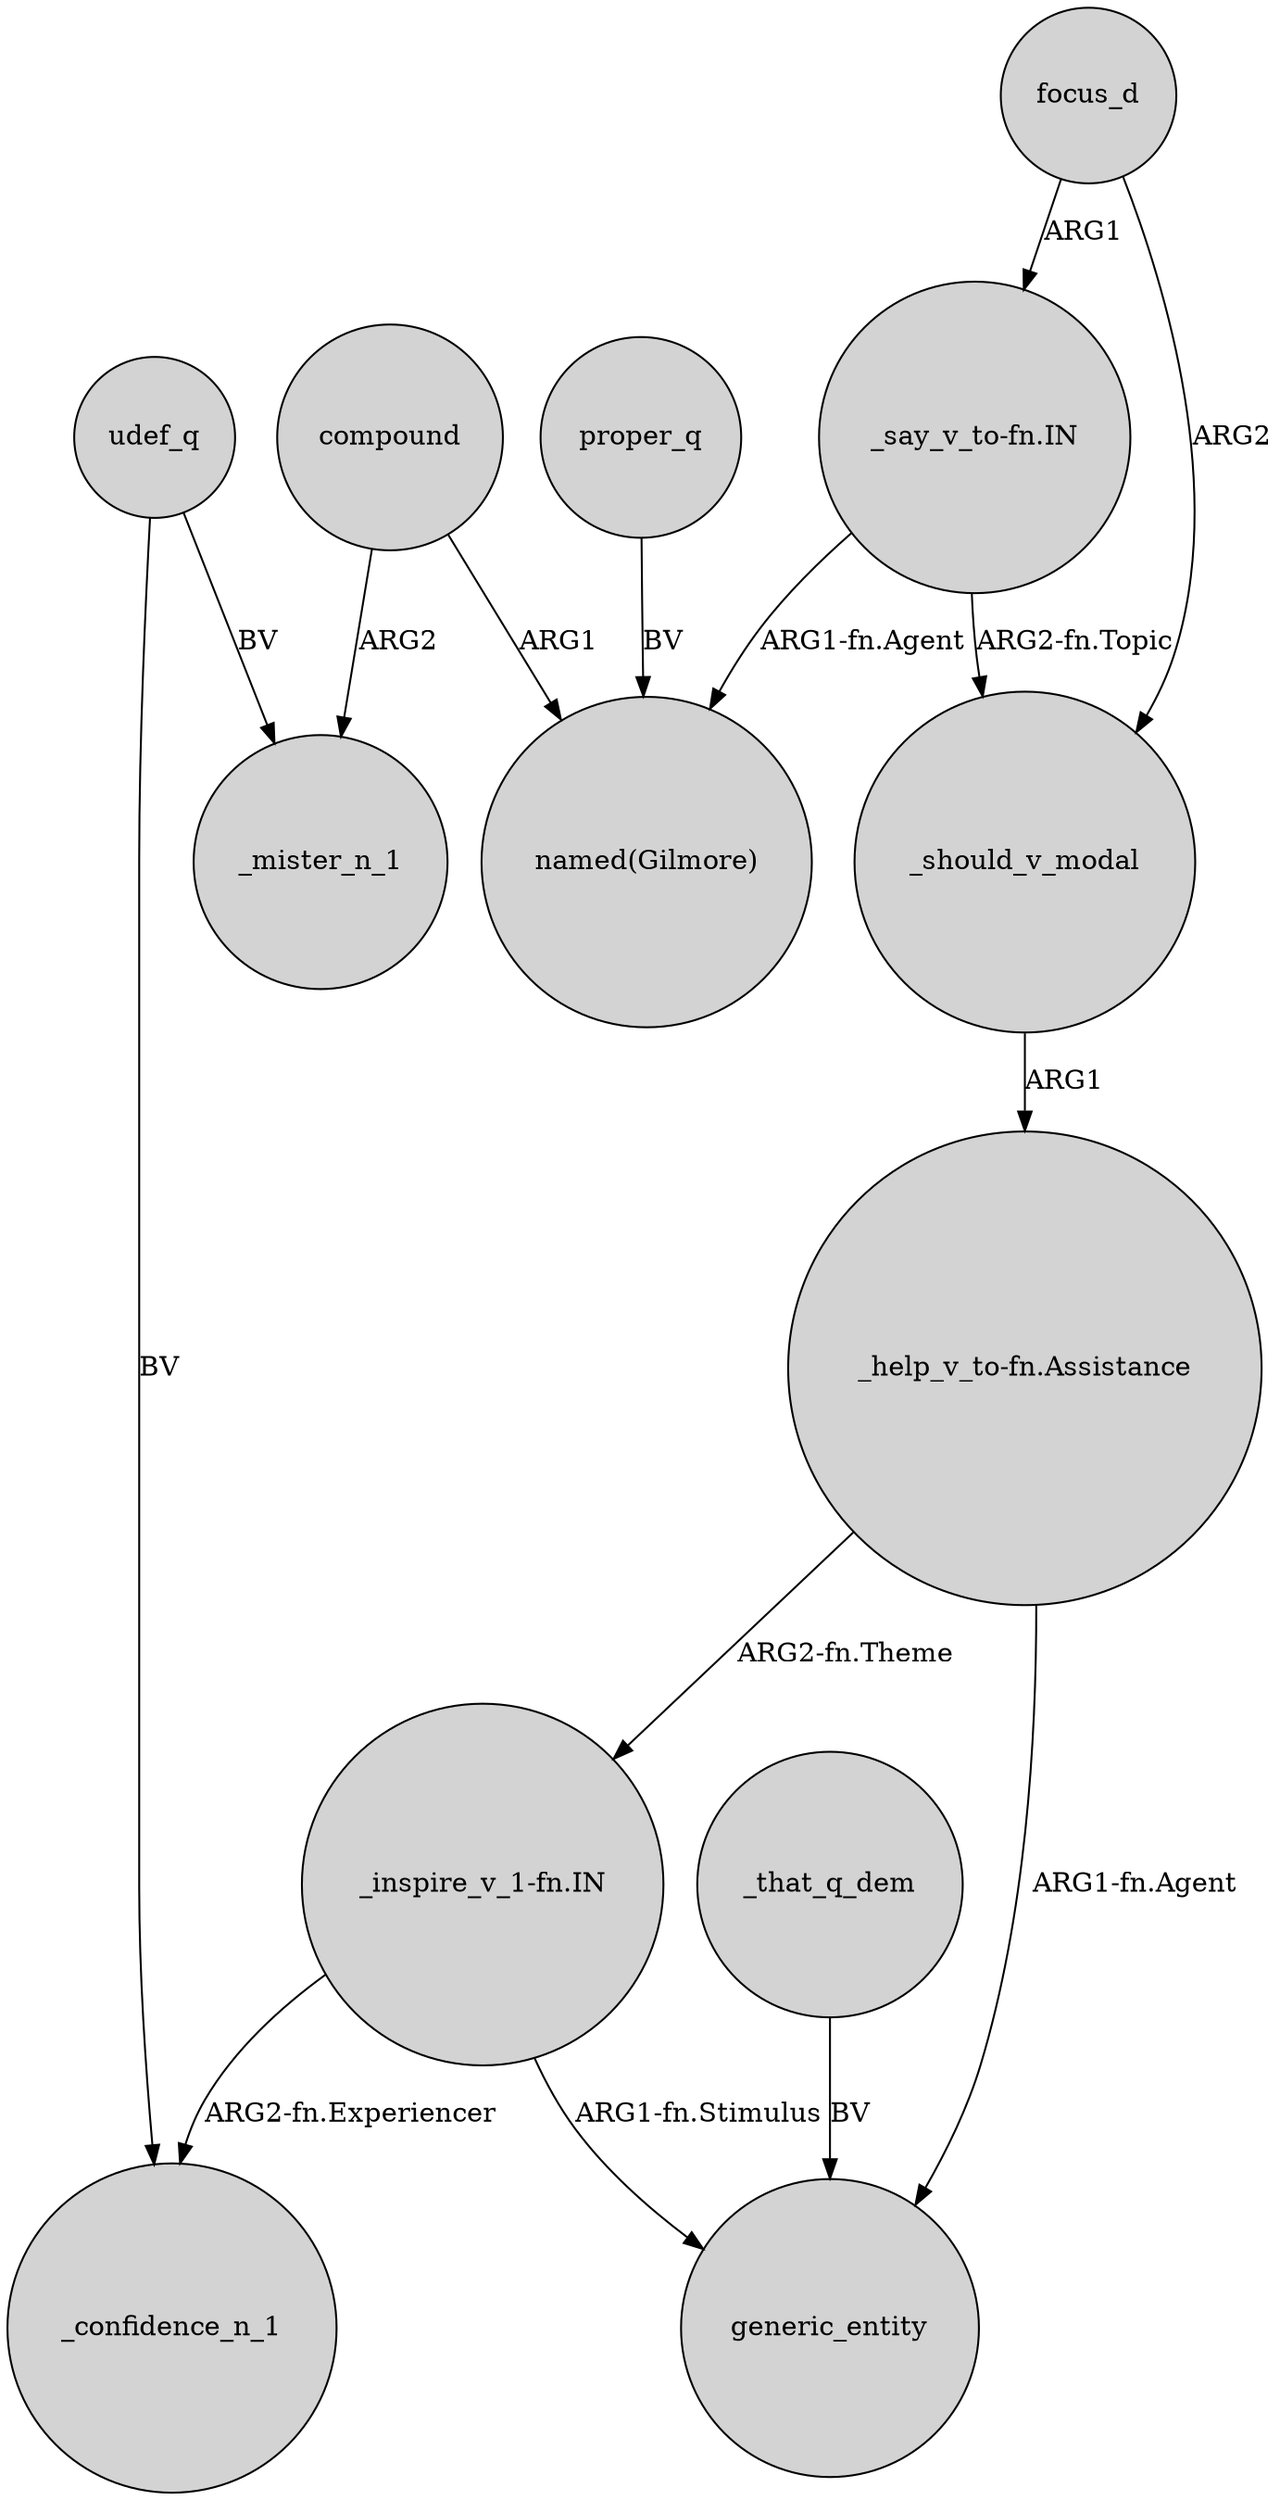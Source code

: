 digraph {
	node [shape=circle style=filled]
	compound -> "named(Gilmore)" [label=ARG1]
	udef_q -> _mister_n_1 [label=BV]
	"_inspire_v_1-fn.IN" -> _confidence_n_1 [label="ARG2-fn.Experiencer"]
	_should_v_modal -> "_help_v_to-fn.Assistance" [label=ARG1]
	"_say_v_to-fn.IN" -> "named(Gilmore)" [label="ARG1-fn.Agent"]
	"_inspire_v_1-fn.IN" -> generic_entity [label="ARG1-fn.Stimulus"]
	compound -> _mister_n_1 [label=ARG2]
	udef_q -> _confidence_n_1 [label=BV]
	_that_q_dem -> generic_entity [label=BV]
	"_help_v_to-fn.Assistance" -> "_inspire_v_1-fn.IN" [label="ARG2-fn.Theme"]
	focus_d -> _should_v_modal [label=ARG2]
	"_help_v_to-fn.Assistance" -> generic_entity [label="ARG1-fn.Agent"]
	focus_d -> "_say_v_to-fn.IN" [label=ARG1]
	"_say_v_to-fn.IN" -> _should_v_modal [label="ARG2-fn.Topic"]
	proper_q -> "named(Gilmore)" [label=BV]
}
